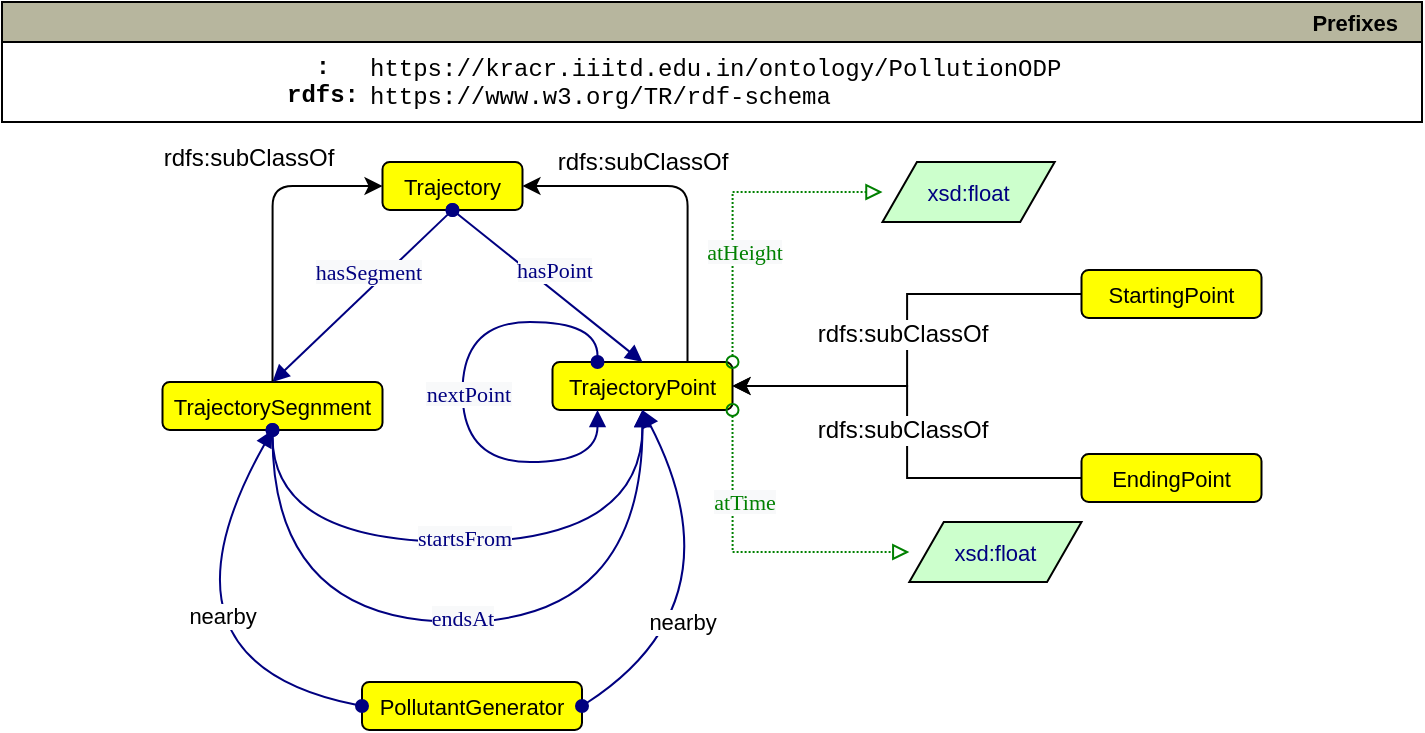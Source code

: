 <mxfile version="20.2.5" type="device"><diagram id="t25Kp6jmq_1cI3zwCiK2" name="Page-1"><mxGraphModel dx="1292" dy="743" grid="1" gridSize="10" guides="1" tooltips="1" connect="1" arrows="1" fold="1" page="1" pageScale="1" pageWidth="1000" pageHeight="1000" math="0" shadow="0"><root><mxCell id="0"/><mxCell id="1" parent="0"/><mxCell id="T0KytU28zX8Ys8UfOtSf-1" value="Trajectory" style="graphMlID=n4;shape=rect;rounded=1;arcsize=30;fillColor=#ffff00;strokeColor=#000000;strokeWidth=1.0;fontSize=11;" parent="1" vertex="1"><mxGeometry x="210.25" y="80" width="70" height="24" as="geometry"/></mxCell><mxCell id="T0KytU28zX8Ys8UfOtSf-6" value="TrajectorySegnment" style="graphMlID=n4;shape=rect;rounded=1;arcsize=30;fillColor=#ffff00;strokeColor=#000000;strokeWidth=1.0;fontSize=11;" parent="1" vertex="1"><mxGeometry x="100.25" y="190" width="110" height="24" as="geometry"/></mxCell><mxCell id="T0KytU28zX8Ys8UfOtSf-8" value="" style="graphMlID=e0;rounded=0;endArrow=block;strokeColor=#000080;strokeWidth=1.0;startArrow=oval;startFill=1;endFill=1;exitX=0.5;exitY=1;exitDx=0;exitDy=0;entryX=0.5;entryY=0;entryDx=0;entryDy=0;fontSize=11;" parent="1" source="T0KytU28zX8Ys8UfOtSf-1" target="T0KytU28zX8Ys8UfOtSf-6" edge="1"><mxGeometry relative="1" as="geometry"><mxPoint x="280.25" y="230.082" as="sourcePoint"/><mxPoint x="431.25" y="230" as="targetPoint"/></mxGeometry></mxCell><mxCell id="T0KytU28zX8Ys8UfOtSf-9" value="&lt;span style=&quot;color: rgb(0, 0, 128); font-family: dialog; font-size: 11px; background-color: rgb(248, 249, 250);&quot;&gt;hasSegment&lt;/span&gt;" style="text;html=1;align=center;verticalAlign=middle;resizable=0;points=[];labelBackgroundColor=#ffffff;fontSize=11;" parent="T0KytU28zX8Ys8UfOtSf-8" vertex="1" connectable="0"><mxGeometry x="-0.017" y="2" relative="1" as="geometry"><mxPoint y="-13" as="offset"/></mxGeometry></mxCell><mxCell id="T0KytU28zX8Ys8UfOtSf-10" value="TrajectoryPoint" style="graphMlID=n4;shape=rect;rounded=1;arcsize=30;fillColor=#ffff00;strokeColor=#000000;strokeWidth=1.0;fontSize=11;" parent="1" vertex="1"><mxGeometry x="295.25" y="180" width="90" height="24" as="geometry"/></mxCell><mxCell id="T0KytU28zX8Ys8UfOtSf-19" value="" style="graphMlID=e0;rounded=0;endArrow=block;strokeColor=#000080;strokeWidth=1.0;startArrow=oval;startFill=1;endFill=1;fontSize=11;entryX=0.25;entryY=1;entryDx=0;entryDy=0;edgeStyle=orthogonalEdgeStyle;curved=1;exitX=0.25;exitY=0;exitDx=0;exitDy=0;" parent="1" source="T0KytU28zX8Ys8UfOtSf-10" target="T0KytU28zX8Ys8UfOtSf-10" edge="1"><mxGeometry relative="1" as="geometry"><mxPoint x="380.25" y="150" as="sourcePoint"/><mxPoint x="416.25" y="170" as="targetPoint"/><Array as="points"><mxPoint x="318.25" y="160"/><mxPoint x="250.25" y="160"/><mxPoint x="250.25" y="230"/><mxPoint x="318.25" y="230"/></Array></mxGeometry></mxCell><mxCell id="T0KytU28zX8Ys8UfOtSf-20" value="&lt;span style=&quot;color: rgb(0 , 0 , 128) ; font-family: &amp;#34;dialog&amp;#34; ; font-size: 11px ; background-color: rgb(248 , 249 , 250)&quot;&gt;nextPoint&lt;/span&gt;" style="text;html=1;align=center;verticalAlign=middle;resizable=0;points=[];labelBackgroundColor=#ffffff;fontSize=11;" parent="T0KytU28zX8Ys8UfOtSf-19" vertex="1" connectable="0"><mxGeometry x="-0.017" y="2" relative="1" as="geometry"><mxPoint as="offset"/></mxGeometry></mxCell><mxCell id="T0KytU28zX8Ys8UfOtSf-25" value="" style="graphMlID=e0;rounded=0;endArrow=block;strokeColor=#000080;strokeWidth=1.0;startArrow=oval;startFill=1;endFill=1;fontSize=11;entryX=0.5;entryY=0;entryDx=0;entryDy=0;exitX=0.5;exitY=1;exitDx=0;exitDy=0;" parent="1" source="T0KytU28zX8Ys8UfOtSf-1" target="T0KytU28zX8Ys8UfOtSf-10" edge="1"><mxGeometry relative="1" as="geometry"><mxPoint x="265.25" y="104.082" as="sourcePoint"/><mxPoint x="416.25" y="104" as="targetPoint"/></mxGeometry></mxCell><mxCell id="T0KytU28zX8Ys8UfOtSf-26" value="&lt;span style=&quot;color: rgb(0 , 0 , 128) ; font-family: &amp;#34;dialog&amp;#34; ; font-size: 11px ; background-color: rgb(248 , 249 , 250)&quot;&gt;hasPoint&lt;/span&gt;" style="text;html=1;align=center;verticalAlign=middle;resizable=0;points=[];labelBackgroundColor=#ffffff;fontSize=11;" parent="T0KytU28zX8Ys8UfOtSf-25" vertex="1" connectable="0"><mxGeometry x="-0.017" y="2" relative="1" as="geometry"><mxPoint x="2" y="-6" as="offset"/></mxGeometry></mxCell><mxCell id="T0KytU28zX8Ys8UfOtSf-27" value="" style="graphMlID=e0;rounded=0;endArrow=block;strokeColor=#000080;strokeWidth=1.0;startArrow=oval;startFill=1;endFill=1;fontSize=11;entryX=0.5;entryY=1;entryDx=0;entryDy=0;edgeStyle=orthogonalEdgeStyle;curved=1;exitX=0.5;exitY=1;exitDx=0;exitDy=0;" parent="1" source="T0KytU28zX8Ys8UfOtSf-6" target="T0KytU28zX8Ys8UfOtSf-10" edge="1"><mxGeometry relative="1" as="geometry"><mxPoint x="179.75" y="250.082" as="sourcePoint"/><mxPoint x="330.75" y="250" as="targetPoint"/><Array as="points"><mxPoint x="155.25" y="310"/><mxPoint x="340.25" y="310"/></Array></mxGeometry></mxCell><mxCell id="T0KytU28zX8Ys8UfOtSf-28" value="&lt;span style=&quot;color: rgb(0 , 0 , 128) ; font-family: &amp;#34;dialog&amp;#34; ; font-size: 11px ; background-color: rgb(248 , 249 , 250)&quot;&gt;endsAt&lt;/span&gt;" style="text;html=1;align=center;verticalAlign=middle;resizable=0;points=[];labelBackgroundColor=#ffffff;fontSize=11;" parent="T0KytU28zX8Ys8UfOtSf-27" vertex="1" connectable="0"><mxGeometry x="-0.017" y="2" relative="1" as="geometry"><mxPoint as="offset"/></mxGeometry></mxCell><mxCell id="T0KytU28zX8Ys8UfOtSf-29" value="" style="graphMlID=e0;rounded=0;endArrow=block;strokeColor=#000080;strokeWidth=1.0;startArrow=oval;startFill=1;endFill=1;fontSize=11;entryX=0.5;entryY=1;entryDx=0;entryDy=0;edgeStyle=orthogonalEdgeStyle;curved=1;exitX=0.5;exitY=1;exitDx=0;exitDy=0;" parent="1" edge="1"><mxGeometry relative="1" as="geometry"><mxPoint x="155.25" y="214" as="sourcePoint"/><mxPoint x="340.25" y="204" as="targetPoint"/><Array as="points"><mxPoint x="155.25" y="270"/><mxPoint x="340.25" y="270"/></Array></mxGeometry></mxCell><mxCell id="T0KytU28zX8Ys8UfOtSf-30" value="&lt;span style=&quot;color: rgb(0 , 0 , 128) ; font-family: &amp;#34;dialog&amp;#34; ; font-size: 11px ; background-color: rgb(248 , 249 , 250)&quot;&gt;startsFrom&lt;/span&gt;" style="text;html=1;align=center;verticalAlign=middle;resizable=0;points=[];labelBackgroundColor=#ffffff;fontSize=11;" parent="T0KytU28zX8Ys8UfOtSf-29" vertex="1" connectable="0"><mxGeometry x="-0.017" y="2" relative="1" as="geometry"><mxPoint as="offset"/></mxGeometry></mxCell><mxCell id="T0KytU28zX8Ys8UfOtSf-161" value="StartingPoint" style="graphMlID=n4;shape=rect;rounded=1;arcsize=30;fillColor=#ffff00;strokeColor=#000000;strokeWidth=1.0;fontSize=11;" parent="1" vertex="1"><mxGeometry x="559.75" y="134" width="90" height="24" as="geometry"/></mxCell><mxCell id="T0KytU28zX8Ys8UfOtSf-162" value="EndingPoint" style="graphMlID=n4;shape=rect;rounded=1;arcsize=30;fillColor=#ffff00;strokeColor=#000000;strokeWidth=1.0;fontSize=11;" parent="1" vertex="1"><mxGeometry x="559.75" y="226" width="90" height="24" as="geometry"/></mxCell><mxCell id="T0KytU28zX8Ys8UfOtSf-163" value="" style="endArrow=none;html=1;textDirection=ltr;fontSize=11;strokeWidth=1;exitX=1;exitY=0.5;exitDx=0;exitDy=0;endFill=0;entryX=0;entryY=0.5;entryDx=0;entryDy=0;startArrow=classic;startFill=1;edgeStyle=orthogonalEdgeStyle;strokeColor=default;rounded=0;" parent="1" source="T0KytU28zX8Ys8UfOtSf-10" target="T0KytU28zX8Ys8UfOtSf-161" edge="1"><mxGeometry width="50" height="50" relative="1" as="geometry"><mxPoint x="427.75" y="248" as="sourcePoint"/><mxPoint x="352.75" y="296.0" as="targetPoint"/></mxGeometry></mxCell><mxCell id="T0KytU28zX8Ys8UfOtSf-164" value="rdfs:subClassOf" style="text;html=1;align=center;verticalAlign=middle;resizable=0;points=[];labelBackgroundColor=#ffffff;rotation=0;" parent="T0KytU28zX8Ys8UfOtSf-163" vertex="1" connectable="0"><mxGeometry x="-0.221" relative="1" as="geometry"><mxPoint x="-2" y="-26" as="offset"/></mxGeometry></mxCell><mxCell id="T0KytU28zX8Ys8UfOtSf-165" value="" style="endArrow=none;html=1;textDirection=ltr;fontSize=11;strokeWidth=1;exitX=1;exitY=0.5;exitDx=0;exitDy=0;endFill=0;entryX=0;entryY=0.5;entryDx=0;entryDy=0;startArrow=classic;startFill=1;rounded=0;edgeStyle=orthogonalEdgeStyle;" parent="1" source="T0KytU28zX8Ys8UfOtSf-10" target="T0KytU28zX8Ys8UfOtSf-162" edge="1"><mxGeometry width="50" height="50" relative="1" as="geometry"><mxPoint x="390.25" y="234.0" as="sourcePoint"/><mxPoint x="505.25" y="204.0" as="targetPoint"/></mxGeometry></mxCell><mxCell id="T0KytU28zX8Ys8UfOtSf-166" value="rdfs:subClassOf" style="text;html=1;align=center;verticalAlign=middle;resizable=0;points=[];labelBackgroundColor=#ffffff;rotation=0;" parent="T0KytU28zX8Ys8UfOtSf-165" vertex="1" connectable="0"><mxGeometry x="-0.221" relative="1" as="geometry"><mxPoint x="-2" y="22" as="offset"/></mxGeometry></mxCell><mxCell id="bKNdF8KO4itjUQlGir2u-2" value="Prefixes" style="graphMlID=n0;shape=swimlane;startSize=20;fillColor=#b7b69e;strokeColor=#000000;strokeWidth=1.0;align=right;spacingRight=10;fontStyle=1;fontSize=11;" vertex="1" parent="1"><mxGeometry x="20" width="710" height="60" as="geometry"/></mxCell><mxCell id="bKNdF8KO4itjUQlGir2u-3" value="&lt;b&gt;:&lt;/b&gt;&lt;b&gt;&lt;br&gt;&lt;/b&gt;&lt;b&gt;rdfs:&lt;br&gt;&lt;/b&gt;&lt;b&gt;&lt;br&gt;&lt;br&gt;&lt;/b&gt;" style="text;html=1;align=center;verticalAlign=middle;resizable=0;points=[];autosize=1;fontFamily=Courier New;" vertex="1" parent="bKNdF8KO4itjUQlGir2u-2"><mxGeometry x="129.996" y="19" width="60" height="70" as="geometry"/></mxCell><mxCell id="bKNdF8KO4itjUQlGir2u-4" value="https://kracr.iiitd.edu.in/ontology/PollutionODP&lt;br&gt;https://www.w3.org/TR/rdf-schema&lt;br&gt;&lt;br&gt;" style="text;html=1;align=left;verticalAlign=middle;resizable=0;points=[];autosize=1;fontFamily=Courier New;rounded=1;glass=0;" vertex="1" parent="bKNdF8KO4itjUQlGir2u-2"><mxGeometry x="182" y="18" width="370" height="60" as="geometry"/></mxCell><mxCell id="bKNdF8KO4itjUQlGir2u-8" value="xsd:float" style="graphMlID=n6;shape=parallelogram;fillColor=#ccffcc;strokeColor=#000000;strokeWidth=1.0;fontSize=11;fontColor=#000080;" vertex="1" parent="1"><mxGeometry x="460.25" y="80" width="86.09" height="30" as="geometry"/></mxCell><mxCell id="bKNdF8KO4itjUQlGir2u-9" value="" style="graphMlID=e6;rounded=0;endArrow=block;strokeColor=#008000;dashed=1;dashPattern=1 1;strokeWidth=1.0;startArrow=oval;startFill=0;endFill=0;fontSize=11;fontColor=#000080;entryX=0;entryY=0.5;entryDx=0;entryDy=0;exitX=1;exitY=0;exitDx=0;exitDy=0;edgeStyle=orthogonalEdgeStyle;" edge="1" parent="1" target="bKNdF8KO4itjUQlGir2u-8" source="T0KytU28zX8Ys8UfOtSf-10"><mxGeometry relative="1" as="geometry"><mxPoint x="857.05" y="374.92" as="sourcePoint"/><mxPoint x="926.25" y="220" as="targetPoint"/></mxGeometry></mxCell><mxCell id="bKNdF8KO4itjUQlGir2u-10" value="&lt;div&gt;&lt;span style=&quot;color: rgb(0 , 128 , 0) ; font-family: &amp;quot;dialog&amp;quot; ; font-size: 11px ; background-color: rgb(248 , 249 , 250)&quot;&gt;atHeight&lt;/span&gt;&lt;/div&gt;" style="text;html=1;align=center;verticalAlign=middle;resizable=0;points=[];labelBackgroundColor=#ffffff;fontSize=11;" vertex="1" connectable="0" parent="bKNdF8KO4itjUQlGir2u-9"><mxGeometry x="-0.087" y="3" relative="1" as="geometry"><mxPoint x="8" y="18" as="offset"/></mxGeometry></mxCell><mxCell id="bKNdF8KO4itjUQlGir2u-11" value="xsd:float" style="graphMlID=n6;shape=parallelogram;fillColor=#ccffcc;strokeColor=#000000;strokeWidth=1.0;fontSize=11;fontColor=#000080;" vertex="1" parent="1"><mxGeometry x="473.66" y="260" width="86.09" height="30" as="geometry"/></mxCell><mxCell id="bKNdF8KO4itjUQlGir2u-12" value="" style="graphMlID=e6;rounded=0;endArrow=block;strokeColor=#008000;dashed=1;dashPattern=1 1;strokeWidth=1.0;startArrow=oval;startFill=0;endFill=0;fontSize=11;fontColor=#000080;entryX=0;entryY=0.5;entryDx=0;entryDy=0;exitX=1;exitY=1;exitDx=0;exitDy=0;edgeStyle=orthogonalEdgeStyle;" edge="1" parent="1" target="bKNdF8KO4itjUQlGir2u-11" source="T0KytU28zX8Ys8UfOtSf-10"><mxGeometry relative="1" as="geometry"><mxPoint x="350.25" y="370" as="sourcePoint"/><mxPoint x="913.75" y="410" as="targetPoint"/></mxGeometry></mxCell><mxCell id="bKNdF8KO4itjUQlGir2u-13" value="&lt;div&gt;&lt;span style=&quot;color: rgb(0 , 128 , 0) ; font-family: &amp;quot;dialog&amp;quot; ; font-size: 11px ; background-color: rgb(248 , 249 , 250)&quot;&gt;atTime&lt;/span&gt;&lt;/div&gt;" style="text;html=1;align=center;verticalAlign=middle;resizable=0;points=[];labelBackgroundColor=#ffffff;fontSize=11;" vertex="1" connectable="0" parent="bKNdF8KO4itjUQlGir2u-12"><mxGeometry x="-0.087" y="3" relative="1" as="geometry"><mxPoint x="4" y="-22" as="offset"/></mxGeometry></mxCell><mxCell id="bKNdF8KO4itjUQlGir2u-14" value="" style="endArrow=none;html=1;textDirection=ltr;fontSize=11;strokeWidth=1;exitX=0;exitY=0.5;exitDx=0;exitDy=0;endFill=0;entryX=0.5;entryY=0;entryDx=0;entryDy=0;startArrow=classic;startFill=1;rounded=1;edgeStyle=orthogonalEdgeStyle;" edge="1" parent="1" source="T0KytU28zX8Ys8UfOtSf-1" target="T0KytU28zX8Ys8UfOtSf-6"><mxGeometry width="50" height="50" relative="1" as="geometry"><mxPoint x="10.25" y="300" as="sourcePoint"/><mxPoint x="184.75" y="346.0" as="targetPoint"/></mxGeometry></mxCell><mxCell id="bKNdF8KO4itjUQlGir2u-15" value="rdfs:subClassOf" style="text;html=1;align=center;verticalAlign=middle;resizable=0;points=[];labelBackgroundColor=#ffffff;rotation=0;" vertex="1" connectable="0" parent="bKNdF8KO4itjUQlGir2u-14"><mxGeometry x="-0.221" relative="1" as="geometry"><mxPoint x="-13" y="-19" as="offset"/></mxGeometry></mxCell><mxCell id="bKNdF8KO4itjUQlGir2u-16" value="" style="endArrow=none;html=1;textDirection=ltr;fontSize=11;strokeWidth=1;exitX=1;exitY=0.5;exitDx=0;exitDy=0;endFill=0;entryX=0.75;entryY=0;entryDx=0;entryDy=0;startArrow=classic;startFill=1;rounded=1;edgeStyle=orthogonalEdgeStyle;" edge="1" parent="1" source="T0KytU28zX8Ys8UfOtSf-1" target="T0KytU28zX8Ys8UfOtSf-10"><mxGeometry width="50" height="50" relative="1" as="geometry"><mxPoint x="85.25" y="104.0" as="sourcePoint"/><mxPoint x="30.25" y="202" as="targetPoint"/></mxGeometry></mxCell><mxCell id="bKNdF8KO4itjUQlGir2u-17" value="rdfs:subClassOf" style="text;html=1;align=center;verticalAlign=middle;resizable=0;points=[];labelBackgroundColor=#ffffff;rotation=0;" vertex="1" connectable="0" parent="bKNdF8KO4itjUQlGir2u-16"><mxGeometry x="-0.221" relative="1" as="geometry"><mxPoint x="-7" y="-12" as="offset"/></mxGeometry></mxCell><mxCell id="bKNdF8KO4itjUQlGir2u-18" value="PollutantGenerator" style="graphMlID=n4;shape=rect;rounded=1;arcsize=30;fillColor=#ffff00;strokeColor=#000000;strokeWidth=1.0;fontSize=11;" vertex="1" parent="1"><mxGeometry x="200" y="340" width="110" height="24" as="geometry"/></mxCell><mxCell id="bKNdF8KO4itjUQlGir2u-19" value="" style="graphMlID=e0;endArrow=oval;strokeColor=#000080;strokeWidth=1.0;startArrow=block;startFill=1;endFill=1;exitX=0.5;exitY=1;exitDx=0;exitDy=0;entryX=0;entryY=0.5;entryDx=0;entryDy=0;fontSize=11;curved=1;" edge="1" parent="1" source="T0KytU28zX8Ys8UfOtSf-6" target="bKNdF8KO4itjUQlGir2u-18"><mxGeometry relative="1" as="geometry"><mxPoint x="150" y="278.0" as="sourcePoint"/><mxPoint x="60" y="364" as="targetPoint"/><Array as="points"><mxPoint x="90" y="330"/></Array></mxGeometry></mxCell><mxCell id="bKNdF8KO4itjUQlGir2u-20" value="nearby" style="text;html=1;align=center;verticalAlign=middle;resizable=0;points=[];labelBackgroundColor=#ffffff;fontSize=11;" vertex="1" connectable="0" parent="bKNdF8KO4itjUQlGir2u-19"><mxGeometry x="-0.017" y="2" relative="1" as="geometry"><mxPoint x="32" y="-13" as="offset"/></mxGeometry></mxCell><mxCell id="bKNdF8KO4itjUQlGir2u-21" value="" style="graphMlID=e0;endArrow=block;strokeColor=#000080;strokeWidth=1.0;startArrow=oval;startFill=1;endFill=1;exitX=1;exitY=0.5;exitDx=0;exitDy=0;entryX=0.5;entryY=1;entryDx=0;entryDy=0;fontSize=11;curved=1;" edge="1" parent="1" source="bKNdF8KO4itjUQlGir2u-18" target="T0KytU28zX8Ys8UfOtSf-10"><mxGeometry relative="1" as="geometry"><mxPoint x="375.25" y="310.0" as="sourcePoint"/><mxPoint x="420" y="448" as="targetPoint"/><Array as="points"><mxPoint x="390" y="300"/></Array></mxGeometry></mxCell><mxCell id="bKNdF8KO4itjUQlGir2u-22" value="nearby" style="text;html=1;align=center;verticalAlign=middle;resizable=0;points=[];labelBackgroundColor=#ffffff;fontSize=11;" vertex="1" connectable="0" parent="bKNdF8KO4itjUQlGir2u-21"><mxGeometry x="-0.017" y="2" relative="1" as="geometry"><mxPoint x="-26" y="13" as="offset"/></mxGeometry></mxCell></root></mxGraphModel></diagram></mxfile>